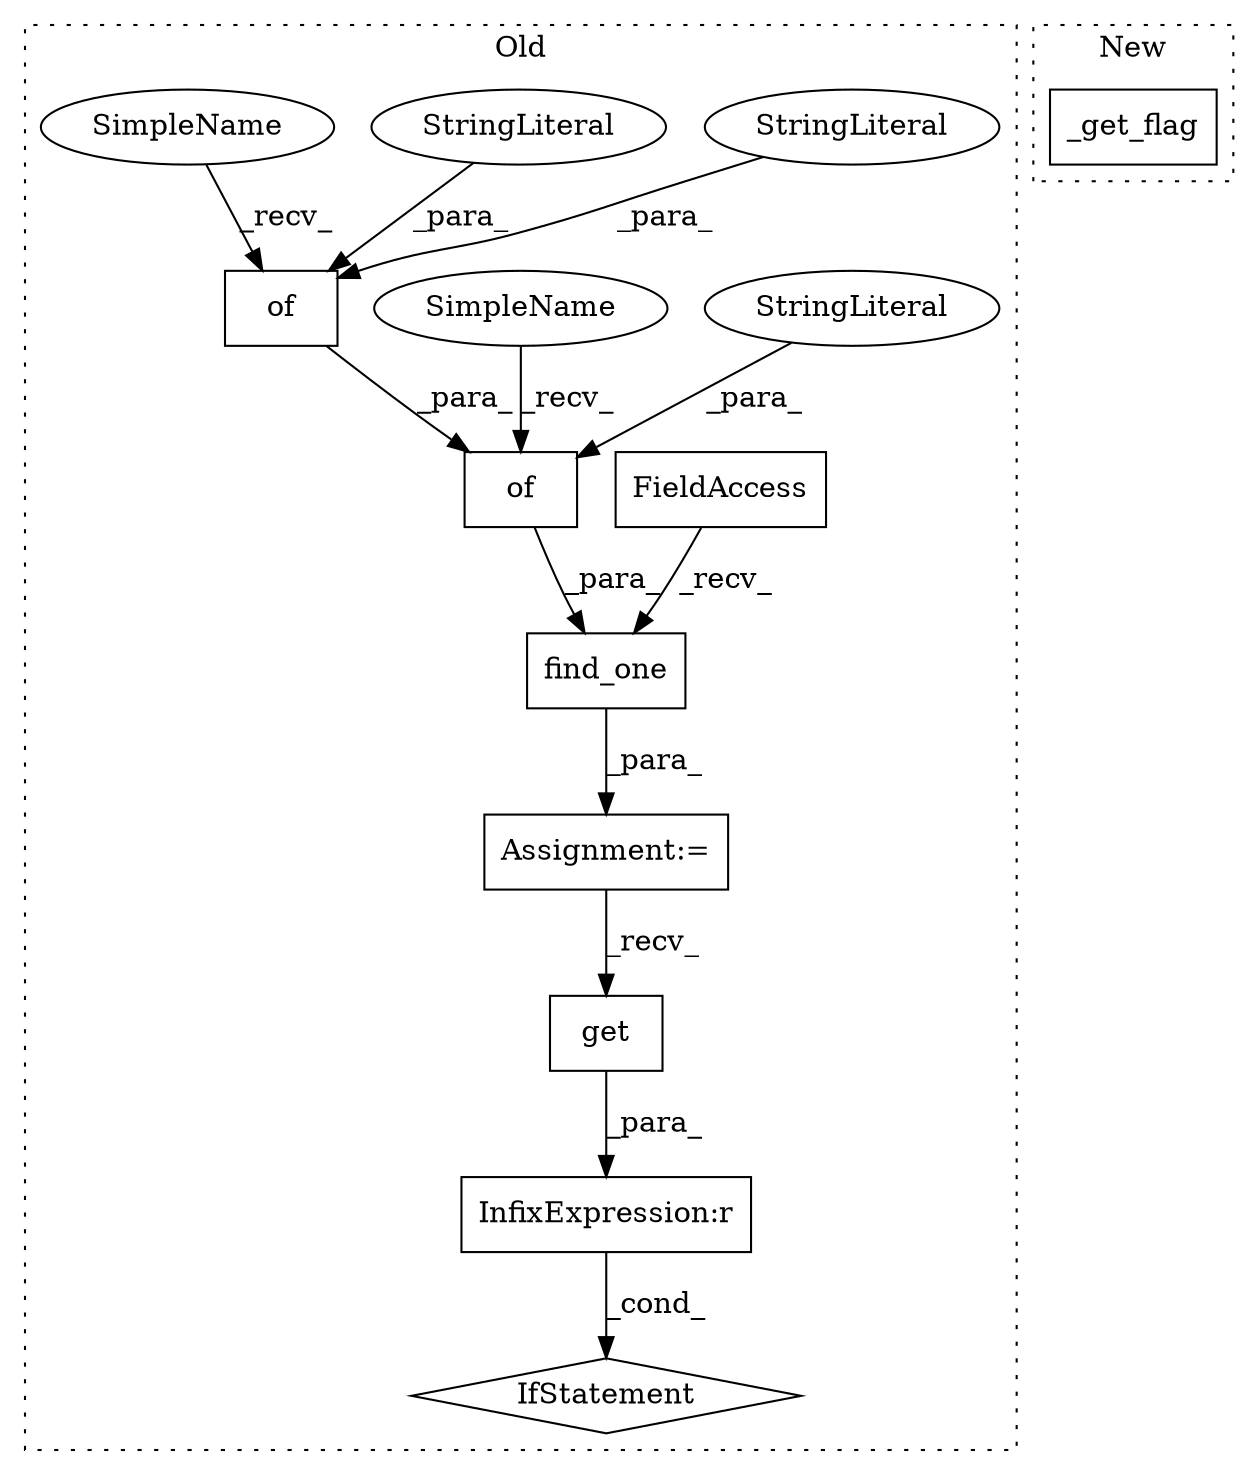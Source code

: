 digraph G {
subgraph cluster0 {
1 [label="find_one" a="32" s="921,976" l="9,1" shape="box"];
3 [label="InfixExpression:r" a="27" s="1034" l="4" shape="box"];
4 [label="FieldAccess" a="22" s="899" l="21" shape="box"];
5 [label="of" a="32" s="950,974" l="3,1" shape="box"];
6 [label="get" a="32" s="997,1016" l="4,1" shape="box"];
7 [label="of" a="32" s="934,975" l="3,1" shape="box"];
8 [label="IfStatement" a="25" s="1043" l="3" shape="diamond"];
9 [label="Assignment:=" a="7" s="898" l="1" shape="box"];
10 [label="StringLiteral" a="45" s="959" l="15" shape="ellipse"];
11 [label="StringLiteral" a="45" s="953" l="5" shape="ellipse"];
12 [label="StringLiteral" a="45" s="937" l="8" shape="ellipse"];
13 [label="SimpleName" a="42" s="930" l="3" shape="ellipse"];
14 [label="SimpleName" a="42" s="946" l="3" shape="ellipse"];
label = "Old";
style="dotted";
}
subgraph cluster1 {
2 [label="_get_flag" a="32" s="1284,1311" l="10,1" shape="box"];
label = "New";
style="dotted";
}
1 -> 9 [label="_para_"];
3 -> 8 [label="_cond_"];
4 -> 1 [label="_recv_"];
5 -> 7 [label="_para_"];
6 -> 3 [label="_para_"];
7 -> 1 [label="_para_"];
9 -> 6 [label="_recv_"];
10 -> 5 [label="_para_"];
11 -> 5 [label="_para_"];
12 -> 7 [label="_para_"];
13 -> 7 [label="_recv_"];
14 -> 5 [label="_recv_"];
}